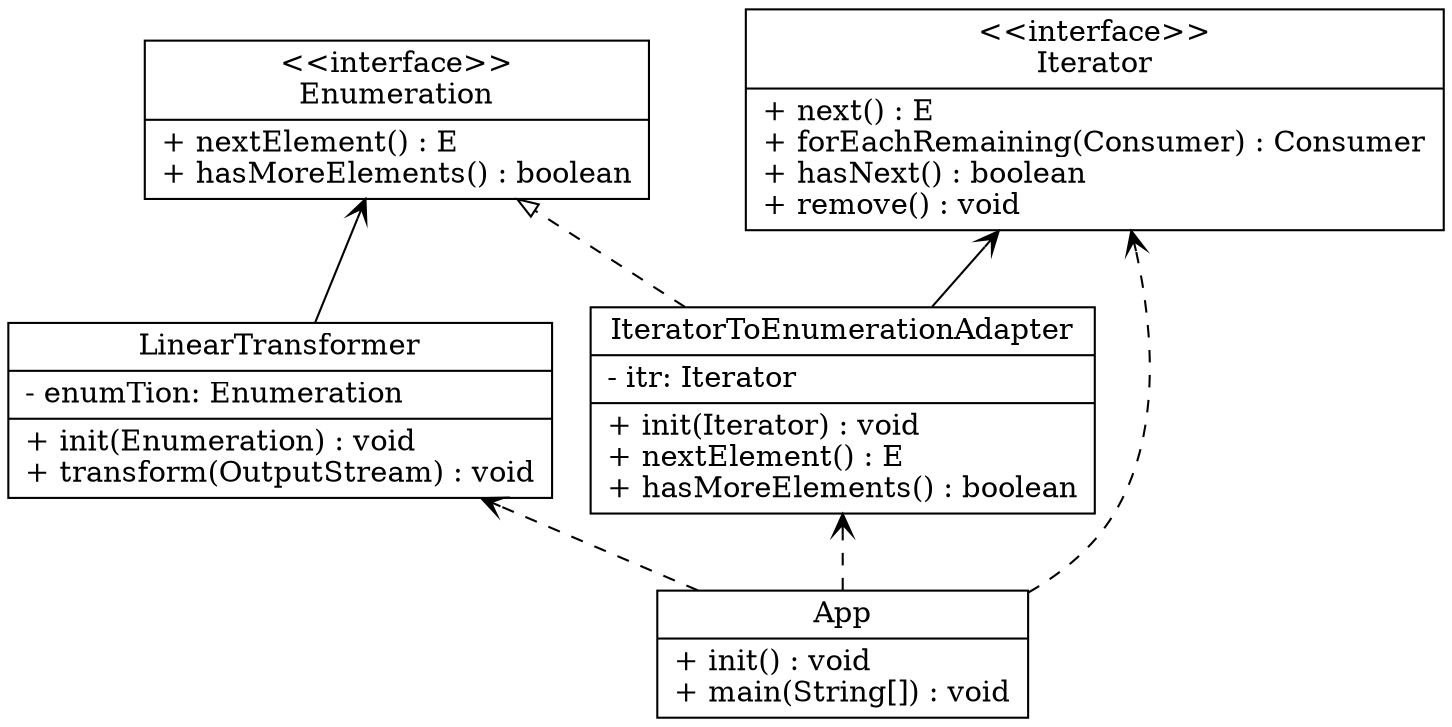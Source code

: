 digraph model{
rankdir = BT;
App [
shape="record",
label = "{App| + init() : void\l+ main(String[]) : void\l}"
];

Enumeration [
shape="record",
label = "{\<\<interface\>\>\nEnumeration| + nextElement() : E\l+ hasMoreElements() : boolean\l}"
];

LinearTransformer [
shape="record",
label = "{LinearTransformer| - enumTion: Enumeration\l|+ init(Enumeration) : void\l+ transform(OutputStream) : void\l}"
];

Iterator [
shape="record",
label = "{\<\<interface\>\>\nIterator| + next() : E\l+ forEachRemaining(Consumer) : Consumer\l+ hasNext() : boolean\l+ remove() : void\l}"
];

IteratorToEnumerationAdapter [
shape="record",
label = "{IteratorToEnumerationAdapter| - itr: Iterator\l|+ init(Iterator) : void\l+ nextElement() : E\l+ hasMoreElements() : boolean\l}"
];

//writing relations between classes now
App -> IteratorToEnumerationAdapter [arrowhead = "vee", style = "dashed"];
App -> Iterator [arrowhead = "vee", style = "dashed"];
App -> LinearTransformer [arrowhead = "vee", style = "dashed"];
IteratorToEnumerationAdapter -> Enumeration [arrowhead = "empty", style = "dashed"];
IteratorToEnumerationAdapter -> Iterator [arrowhead = "vee"];
LinearTransformer -> Enumeration [arrowhead = "vee"];
}